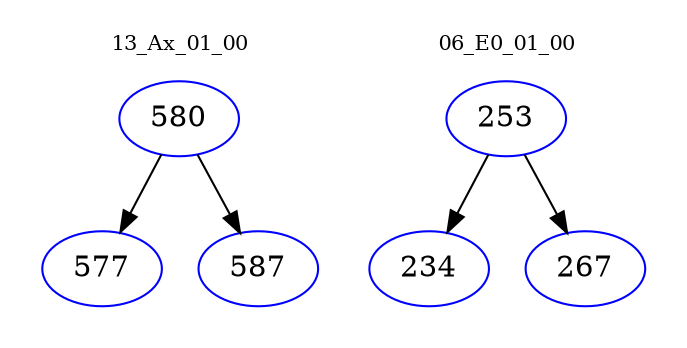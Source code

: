 digraph{
subgraph cluster_0 {
color = white
label = "13_Ax_01_00";
fontsize=10;
T0_580 [label="580", color="blue"]
T0_580 -> T0_577 [color="black"]
T0_577 [label="577", color="blue"]
T0_580 -> T0_587 [color="black"]
T0_587 [label="587", color="blue"]
}
subgraph cluster_1 {
color = white
label = "06_E0_01_00";
fontsize=10;
T1_253 [label="253", color="blue"]
T1_253 -> T1_234 [color="black"]
T1_234 [label="234", color="blue"]
T1_253 -> T1_267 [color="black"]
T1_267 [label="267", color="blue"]
}
}

